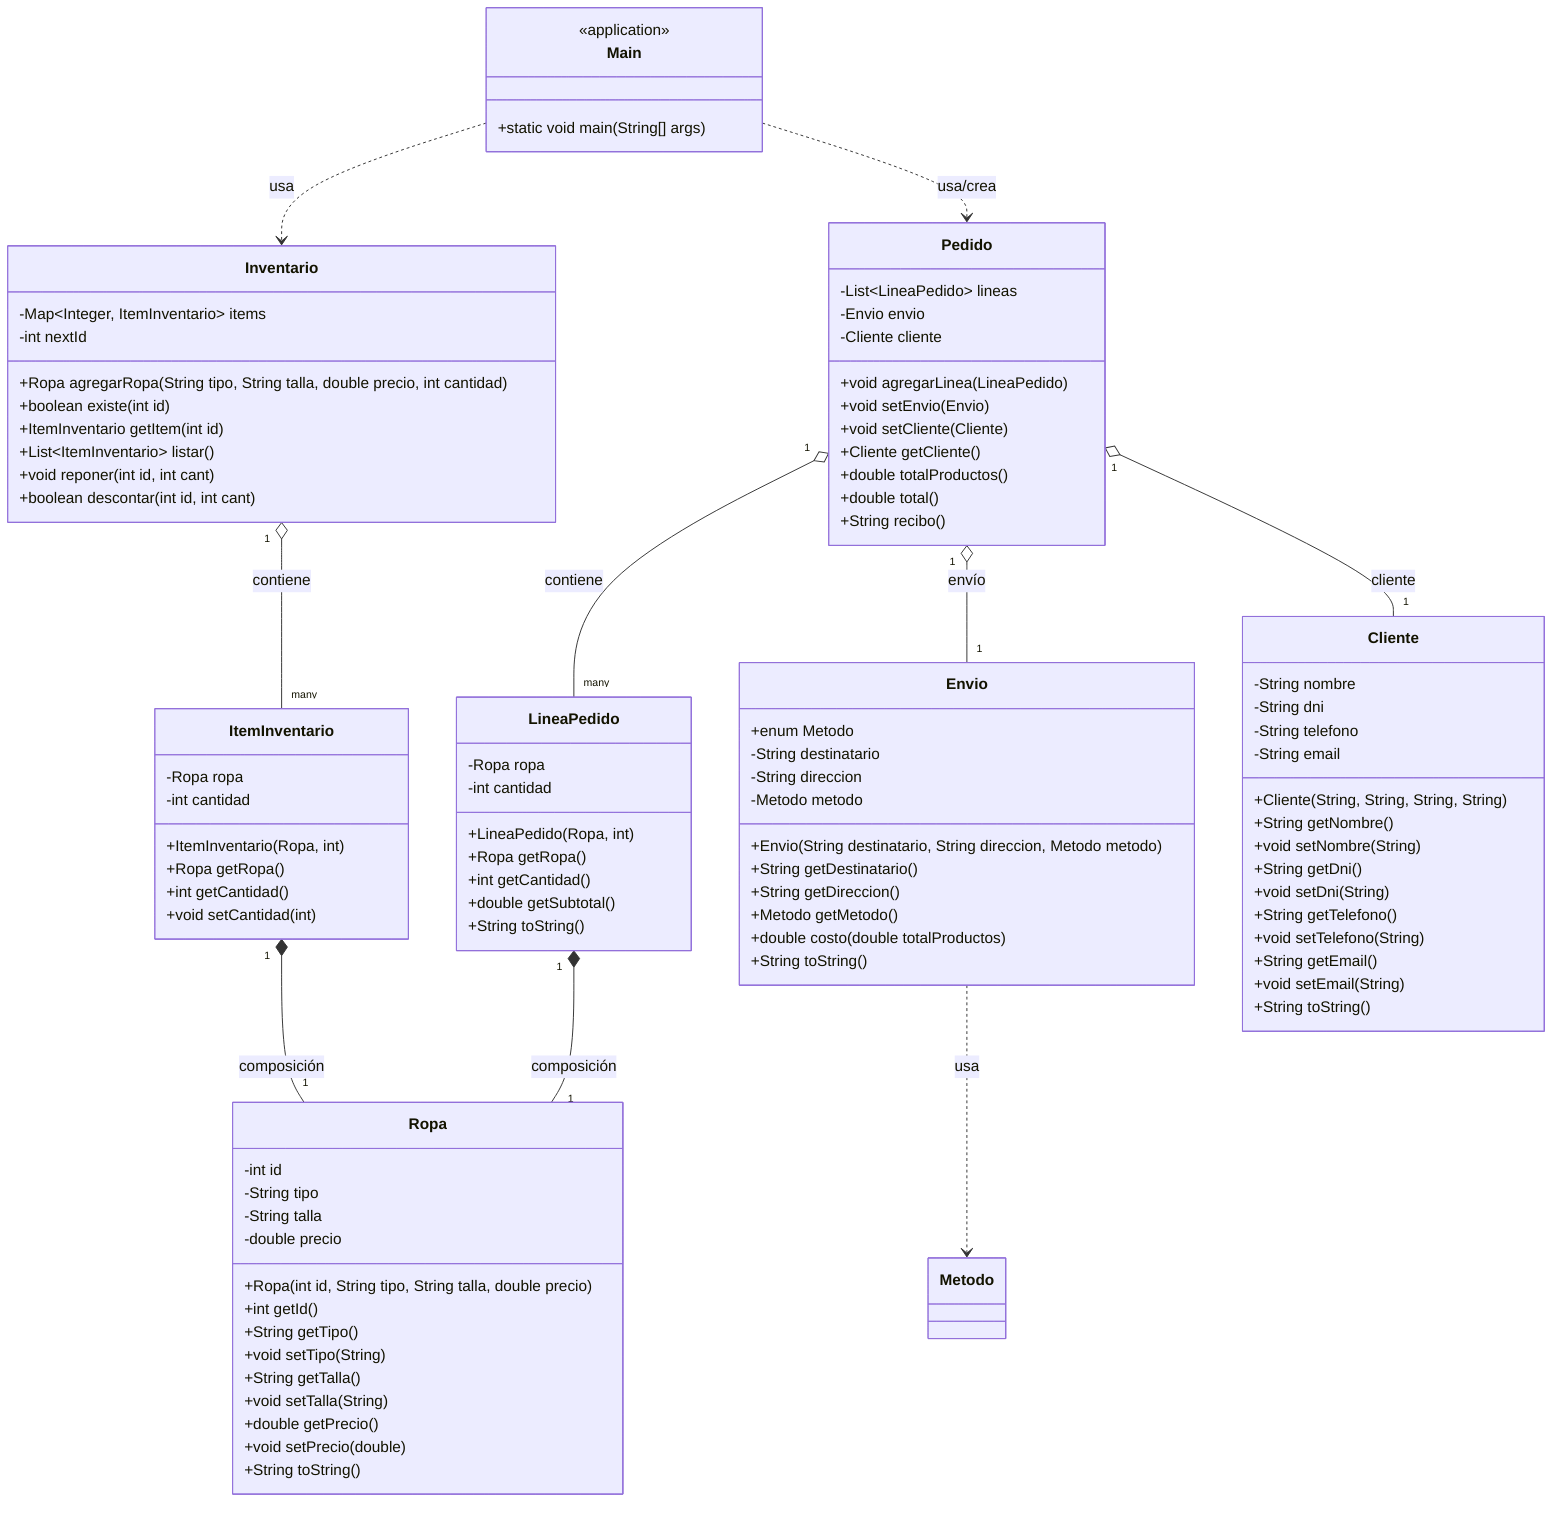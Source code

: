 classDiagram
    %% ====== Clases del dominio ======
    class Ropa {
      -int id
      -String tipo
      -String talla
      -double precio
      +Ropa(int id, String tipo, String talla, double precio)
      +int getId()
      +String getTipo()
      +void setTipo(String)
      +String getTalla()
      +void setTalla(String)
      +double getPrecio()
      +void setPrecio(double)
      +String toString()
    }

    class ItemInventario {
      -Ropa ropa
      -int cantidad
      +ItemInventario(Ropa, int)
      +Ropa getRopa()
      +int getCantidad()
      +void setCantidad(int)
    }

    class Inventario {
      -Map~Integer, ItemInventario~ items
      -int nextId
      +Ropa agregarRopa(String tipo, String talla, double precio, int cantidad)
      +boolean existe(int id)
      +ItemInventario getItem(int id)
      +List~ItemInventario~ listar()
      +void reponer(int id, int cant)
      +boolean descontar(int id, int cant)
    }

    class LineaPedido {
      -Ropa ropa
      -int cantidad
      +LineaPedido(Ropa, int)
      +Ropa getRopa()
      +int getCantidad()
      +double getSubtotal()
      +String toString()
    }

    class Envio {
      +enum Metodo
      -String destinatario
      -String direccion
      -Metodo metodo
      +Envio(String destinatario, String direccion, Metodo metodo)
      +String getDestinatario()
      +String getDireccion()
      +Metodo getMetodo()
      +double costo(double totalProductos)
      +String toString()
    }

    class Cliente {
      -String nombre
      -String dni
      -String telefono
      -String email
      +Cliente(String, String, String, String)
      +String getNombre()
      +void setNombre(String)
      +String getDni()
      +void setDni(String)
      +String getTelefono()
      +void setTelefono(String)
      +String getEmail()
      +void setEmail(String)
      +String toString()
    }

    class Pedido {
      -List~LineaPedido~ lineas
      -Envio envio
      -Cliente cliente
      +void agregarLinea(LineaPedido)
      +void setEnvio(Envio)
      +void setCliente(Cliente)
      +Cliente getCliente()
      +double totalProductos()
      +double total()
      +String recibo()
    }

    class Main {
      +static void main(String[] args)
      <<application>>
    }

    %% ====== Relaciones (composición/agregación/uso) ======
    Inventario "1" o-- "many" ItemInventario : contiene
    ItemInventario "1" *-- "1" Ropa : composición
    Pedido "1" o-- "many" LineaPedido : contiene
    LineaPedido "1" *-- "1" Ropa : composición
    Pedido "1" o-- "1" Envio : envío
    Pedido "1" o-- "1" Cliente : cliente
    Envio ..> Metodo : usa
    Main ..> Inventario : usa
    Main ..> Pedido : usa/crea